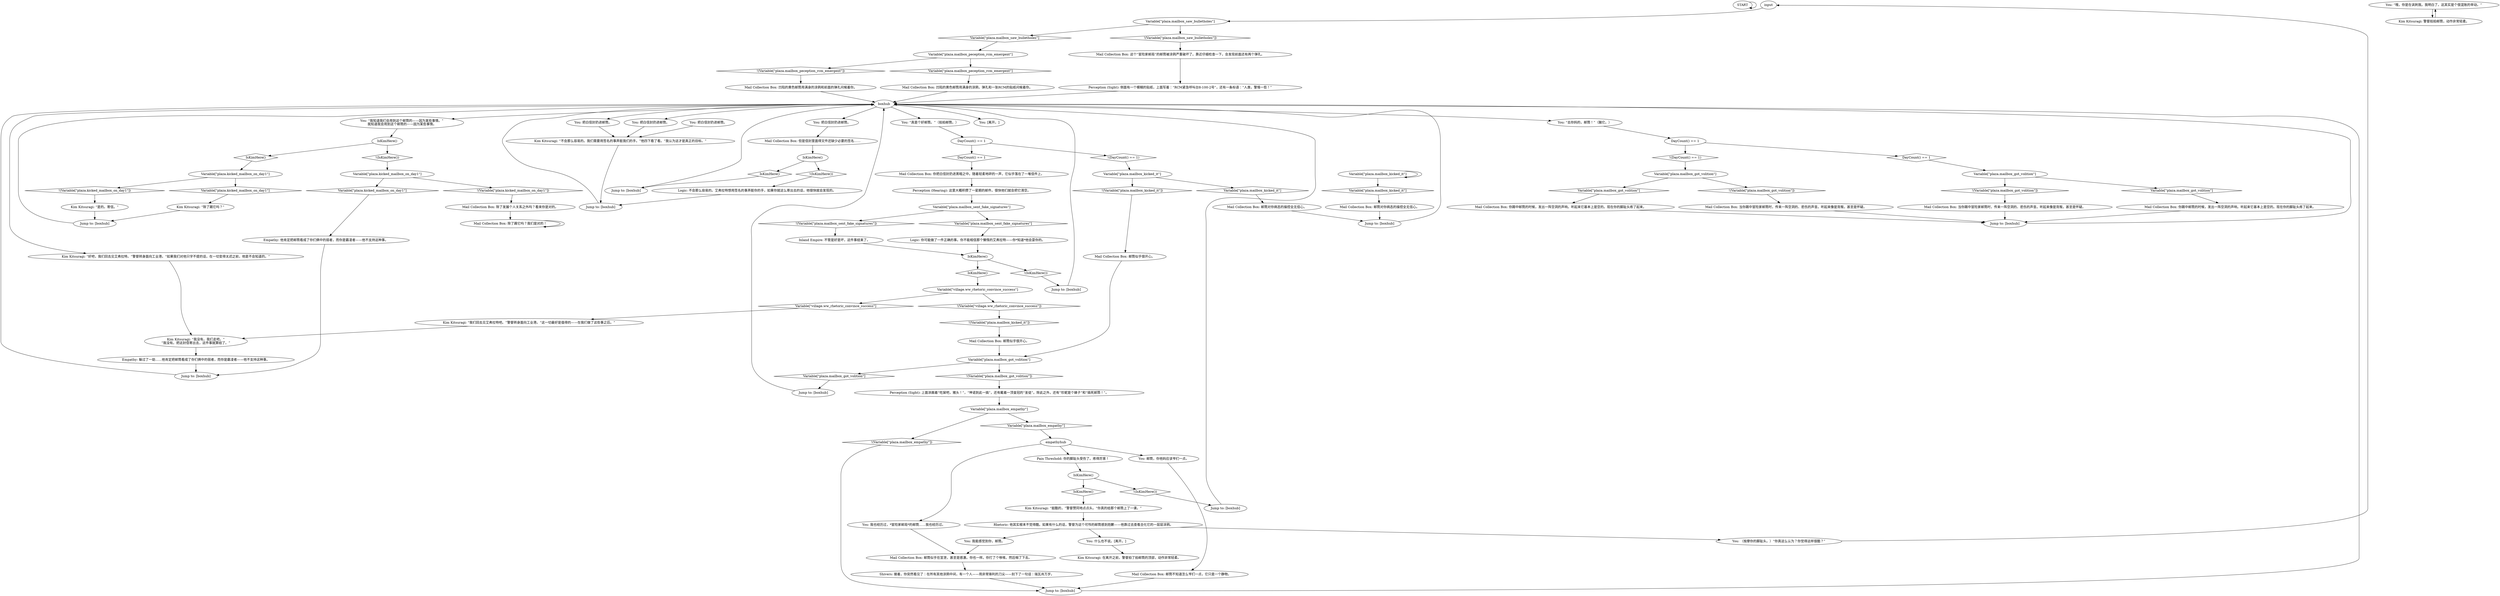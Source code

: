 # PLAZA / mailbox
# A mailbox on the plaza.
# ==================================================
digraph G {
	  0 [label="START"];
	  1 [label="input"];
	  2 [label="Kim Kitsuragi: “我没有。我们走吧。”\n“我没有。把这封信寄出去，这件事就算结了。”"];
	  3 [label="Jump to: [boxhub]"];
	  4 [label="Pain Threshold: 你的脚趾头受伤了。疼得厉害！"];
	  5 [label="You: 我能感觉到你，邮筒。"];
	  6 [label="You: “哦，你是在讽刺我。我明白了。这其实是个很混账的举动。”"];
	  7 [label="Empathy: 躲过了一劫……他肯定把邮筒看成了你们俩中的弱者，而你是霸凌者——他不支持这种事。"];
	  8 [label="Empathy: 他肯定把邮筒看成了你们俩中的弱者，而你是霸凌者——他不支持这种事。"];
	  9 [label="Mail Collection Box: 除了踢它吗？我们是对的！"];
	  10 [label="Jump to: [boxhub]"];
	  11 [label="Kim Kitsuragi: “不会那么容易的。我们需要用签名的事弄脏我们的手。”他四下看了看。“我认为这才是真正的目标。”"];
	  12 [label="Mail Collection Box: 你把白信封扔进黑暗之中。随着轻柔地砰的一声，它似乎落在了一堆信件上。"];
	  13 [label="Variable[\"plaza.mailbox_kicked_it\"]"];
	  14 [label="Variable[\"plaza.mailbox_kicked_it\"]", shape=diamond];
	  15 [label="!(Variable[\"plaza.mailbox_kicked_it\"])", shape=diamond];
	  16 [label="Kim Kitsuragi: “好吧，我们回去见艾弗拉特。”警督转身面向工业港。“如果我们对他只字不提的话，在一切变得太迟之前，他是不会知道的。”"];
	  17 [label="You: 把白信封扔进邮筒。"];
	  18 [label="Kim Kitsuragi: 在离开之前，警督拍了拍邮筒的顶部，动作非常轻柔。"];
	  19 [label="Jump to: [boxhub]"];
	  20 [label="You: 把白信封扔进邮筒。"];
	  21 [label="You: [离开。]"];
	  22 [label="Variable[\"plaza.kicked_mailbox_on_day1\"]"];
	  23 [label="Variable[\"plaza.kicked_mailbox_on_day1\"]", shape=diamond];
	  24 [label="!(Variable[\"plaza.kicked_mailbox_on_day1\"])", shape=diamond];
	  25 [label="Perception (Hearing): 这里大概积攒了一星期的邮件。很快他们就会把它清空。"];
	  26 [label="Variable[\"village.ww_rhetoric_convince_success\"]"];
	  27 [label="Variable[\"village.ww_rhetoric_convince_success\"]", shape=diamond];
	  28 [label="!(Variable[\"village.ww_rhetoric_convince_success\"])", shape=diamond];
	  29 [label="You: 把白信封扔进邮筒。"];
	  30 [label="Variable[\"plaza.mailbox_kicked_it\"]"];
	  31 [label="Variable[\"plaza.mailbox_kicked_it\"]", shape=diamond];
	  32 [label="!(Variable[\"plaza.mailbox_kicked_it\"])", shape=diamond];
	  33 [label="Jump to: [boxhub]"];
	  34 [label="Inland Empire: 不管是好是坏，这件事结束了。"];
	  35 [label="You: “真是个好邮筒。”（拍拍邮筒。）"];
	  36 [label="You: 邮筒，你他妈应该爷们一点。"];
	  37 [label="Mail Collection Box: 邮筒对你病态的操控全无信心。"];
	  38 [label="IsKimHere()"];
	  39 [label="IsKimHere()", shape=diamond];
	  40 [label="!(IsKimHere())", shape=diamond];
	  41 [label="Mail Collection Box: 凹陷的黄色邮筒用满身的涂鸦和前面的弹孔问候着你。"];
	  42 [label="Mail Collection Box: 除了发展个人关系之外吗？看来你是对的。"];
	  43 [label="You: “去你妈的，邮筒！”（踹它。）"];
	  44 [label="Variable[\"plaza.mailbox_empathy\"]"];
	  45 [label="Variable[\"plaza.mailbox_empathy\"]", shape=diamond];
	  46 [label="!(Variable[\"plaza.mailbox_empathy\"])", shape=diamond];
	  47 [label="You: 我也经历过，*冒险家邮局*的邮筒……我也经历过。"];
	  48 [label="Kim Kitsuragi: 警督拍拍邮筒，动作非常轻柔。"];
	  49 [label="Variable[\"plaza.mailbox_peception_rcm_emergent\"]"];
	  50 [label="Variable[\"plaza.mailbox_peception_rcm_emergent\"]", shape=diamond];
	  51 [label="!(Variable[\"plaza.mailbox_peception_rcm_emergent\"])", shape=diamond];
	  52 [label="IsKimHere()"];
	  53 [label="IsKimHere()", shape=diamond];
	  54 [label="!(IsKimHere())", shape=diamond];
	  55 [label="Mail Collection Box: 邮筒对你病态的操控全无信心。"];
	  56 [label="DayCount() == 1"];
	  57 [label="DayCount() == 1", shape=diamond];
	  58 [label="!(DayCount() == 1)", shape=diamond];
	  59 [label="IsKimHere()"];
	  60 [label="IsKimHere()", shape=diamond];
	  61 [label="!(IsKimHere())", shape=diamond];
	  62 [label="Variable[\"plaza.kicked_mailbox_on_day1\"]"];
	  63 [label="Variable[\"plaza.kicked_mailbox_on_day1\"]", shape=diamond];
	  64 [label="!(Variable[\"plaza.kicked_mailbox_on_day1\"])", shape=diamond];
	  65 [label="Perception (Sight): 侧面有一个模糊的贴纸，上面写着：“RCM紧急呼叫台8-100-2号”，还有一条标语：“人类，警惕一些！”"];
	  66 [label="Jump to: [boxhub]"];
	  67 [label="Jump to: [boxhub]"];
	  68 [label="Perception (Sight): 上面涂画着“吃屎吧，猪头！”，“坤诺到此一搞”，还有戴着一顶皇冠的“圣徒”。除此之外，还有“珍妮是个婊子”和“搞死邮筒！”。"];
	  69 [label="Variable[\"plaza.mailbox_got_volition\"]"];
	  70 [label="Variable[\"plaza.mailbox_got_volition\"]", shape=diamond];
	  71 [label="!(Variable[\"plaza.mailbox_got_volition\"])", shape=diamond];
	  72 [label="You: 把白信封扔进邮筒。"];
	  73 [label="Mail Collection Box: 这个“冒险家邮局”的邮筒被涂鸦严重破坏了。靠近仔细检查一下，会发现前面还有两个弹孔。"];
	  74 [label="Rhetoric: 他其实根本不觉得酷。如果有什么的话，警督为这个可怜的邮筒感到抱歉——他靠过去查看丑化它的一层层涂鸦。"];
	  75 [label="You: （按摩你的脚趾头。）“你真这么认为？你觉得这样很酷？”"];
	  76 [label="Logic: 不会那么容易的。艾弗拉特想用签名的事弄脏你的手，如果你就这么寄出去的话，他很快就会发现的。"];
	  77 [label="boxhub"];
	  78 [label="empathyhub"];
	  79 [label="Variable[\"plaza.mailbox_got_volition\"]"];
	  80 [label="Variable[\"plaza.mailbox_got_volition\"]", shape=diamond];
	  81 [label="!(Variable[\"plaza.mailbox_got_volition\"])", shape=diamond];
	  82 [label="Jump to: [boxhub]"];
	  83 [label="Jump to: [boxhub]"];
	  84 [label="Mail Collection Box: 邮筒似乎很开心。"];
	  85 [label="Jump to: [boxhub]"];
	  86 [label="Kim Kitsuragi: “挺酷的，”警督赞同地点点头。“你真的给那个邮筒上了一课。”"];
	  87 [label="Mail Collection Box: 凹陷的黄色邮筒用满身的涂鸦，弹孔和一张RCM的贴纸问候着你。"];
	  88 [label="Kim Kitsuragi: “除了踢它吗？”"];
	  89 [label="IsKimHere()"];
	  90 [label="IsKimHere()", shape=diamond];
	  91 [label="!(IsKimHere())", shape=diamond];
	  92 [label="Mail Collection Box: 但是信封里面得文件还缺少必要的签名……"];
	  93 [label="You: “我知道我们会用到这个邮筒的——因为某些事情。”\n我知道我会用到这个邮筒的——因为某些事情。"];
	  94 [label="Mail Collection Box: 当你踢中冒险家邮筒时，传来一阵空洞的、悲伤的声音。听起来像是背叛，甚至是怀疑。"];
	  95 [label="Mail Collection Box: 你踢中邮筒的时候，发出一阵空洞的声响。听起来它基本上是空的。现在你的脚趾头疼了起来。"];
	  96 [label="Jump to: [boxhub]"];
	  97 [label="Kim Kitsuragi: “是的。寄信。”"];
	  98 [label="Mail Collection Box: 你踢中邮筒的时候，发出一阵空洞的声响。听起来它基本上是空的。现在你的脚趾头疼了起来。"];
	  99 [label="Mail Collection Box: 邮筒似乎在宣泄，甚至是感激。你也一样。你打了个哆嗦。然后咽了下去。"];
	  100 [label="Mail Collection Box: 邮筒不知道怎么爷们一点，它只是一个静物。"];
	  101 [label="Variable[\"plaza.mailbox_got_volition\"]"];
	  102 [label="Variable[\"plaza.mailbox_got_volition\"]", shape=diamond];
	  103 [label="!(Variable[\"plaza.mailbox_got_volition\"])", shape=diamond];
	  104 [label="Mail Collection Box: 当你踢中冒险家邮筒时，传来一阵空洞的、悲伤的声音。听起来像是背叛，甚至是怀疑。"];
	  105 [label="Kim Kitsuragi: “我们回去见艾弗拉特吧。”警督转身面向工业港。“这一切最好是值得的——在我们做了这些事之后。”"];
	  106 [label="Logic: 你可能做了一件正确的事。你不能相信那个懒惰的艾弗拉特——你*知道*他会耍你的。"];
	  107 [label="You: 什么也不说。[离开。]"];
	  108 [label="Variable[\"plaza.mailbox_saw_bulletholes\"]"];
	  109 [label="Variable[\"plaza.mailbox_saw_bulletholes\"]", shape=diamond];
	  110 [label="!(Variable[\"plaza.mailbox_saw_bulletholes\"])", shape=diamond];
	  111 [label="DayCount() == 1"];
	  112 [label="DayCount() == 1", shape=diamond];
	  113 [label="!(DayCount() == 1)", shape=diamond];
	  114 [label="Variable[\"plaza.mailbox_sent_fake_signatures\"]"];
	  115 [label="Variable[\"plaza.mailbox_sent_fake_signatures\"]", shape=diamond];
	  116 [label="!(Variable[\"plaza.mailbox_sent_fake_signatures\"])", shape=diamond];
	  117 [label="Shivers: 接着，你突然看见了：在所有其他涂鸦中间，有一个人——用非常锋利的刀尖——刻下了一句话：瑞瓦肖万岁。"];
	  118 [label="Mail Collection Box: 邮筒似乎很开心。"];
	  0 -> 0
	  1 -> 108
	  2 -> 7
	  3 -> 77
	  4 -> 38
	  5 -> 99
	  6 -> 48
	  7 -> 19
	  8 -> 19
	  9 -> 9
	  10 -> 77
	  11 -> 83
	  12 -> 25
	  13 -> 13
	  13 -> 14
	  14 -> 37
	  15 -> 84
	  16 -> 2
	  17 -> 11
	  19 -> 77
	  20 -> 11
	  22 -> 24
	  22 -> 23
	  23 -> 8
	  24 -> 42
	  25 -> 114
	  26 -> 27
	  26 -> 28
	  27 -> 105
	  28 -> 15
	  29 -> 11
	  30 -> 32
	  30 -> 31
	  31 -> 55
	  32 -> 118
	  33 -> 77
	  34 -> 59
	  35 -> 56
	  36 -> 100
	  37 -> 67
	  38 -> 40
	  38 -> 39
	  39 -> 86
	  40 -> 66
	  41 -> 77
	  42 -> 9
	  43 -> 111
	  44 -> 45
	  44 -> 46
	  45 -> 78
	  46 -> 85
	  47 -> 99
	  48 -> 6
	  49 -> 50
	  49 -> 51
	  50 -> 87
	  51 -> 41
	  52 -> 53
	  52 -> 54
	  53 -> 62
	  54 -> 22
	  55 -> 67
	  56 -> 57
	  56 -> 58
	  57 -> 12
	  58 -> 30
	  59 -> 60
	  59 -> 61
	  60 -> 26
	  61 -> 96
	  62 -> 64
	  62 -> 63
	  63 -> 88
	  64 -> 97
	  65 -> 77
	  66 -> 77
	  67 -> 77
	  68 -> 44
	  69 -> 70
	  69 -> 71
	  70 -> 95
	  71 -> 94
	  72 -> 92
	  73 -> 65
	  74 -> 107
	  74 -> 75
	  74 -> 5
	  75 -> 1
	  76 -> 83
	  77 -> 35
	  77 -> 72
	  77 -> 43
	  77 -> 16
	  77 -> 20
	  77 -> 93
	  77 -> 21
	  77 -> 29
	  78 -> 4
	  78 -> 36
	  78 -> 47
	  79 -> 80
	  79 -> 81
	  80 -> 82
	  81 -> 68
	  82 -> 77
	  83 -> 77
	  84 -> 79
	  85 -> 77
	  86 -> 74
	  87 -> 77
	  88 -> 33
	  89 -> 90
	  89 -> 91
	  90 -> 10
	  91 -> 76
	  92 -> 89
	  93 -> 52
	  94 -> 3
	  95 -> 3
	  96 -> 77
	  97 -> 33
	  98 -> 3
	  99 -> 117
	  100 -> 85
	  101 -> 102
	  101 -> 103
	  102 -> 98
	  103 -> 104
	  104 -> 3
	  105 -> 2
	  106 -> 59
	  107 -> 18
	  108 -> 109
	  108 -> 110
	  109 -> 49
	  110 -> 73
	  111 -> 112
	  111 -> 113
	  112 -> 101
	  113 -> 69
	  114 -> 115
	  114 -> 116
	  115 -> 106
	  116 -> 34
	  117 -> 85
	  118 -> 79
}

